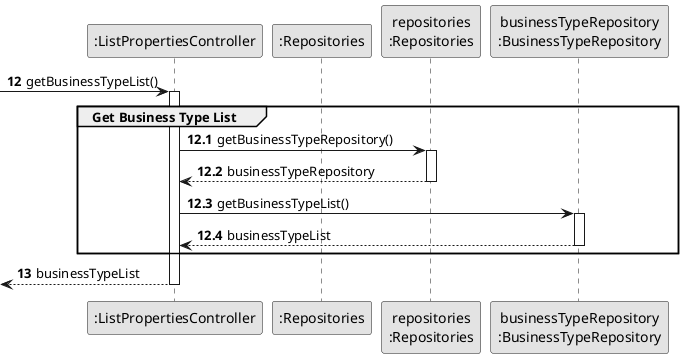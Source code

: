 @startuml
skinparam monochrome true
skinparam packageStyle rectangle
skinparam shadowing false


participant ":ListPropertiesController" as CTRL
participant ":Repositories" as ORG
participant "repositories\n:Repositories" as REPO
participant "businessTypeRepository\n:BusinessTypeRepository" as BusinessTypeRepository

autonumber 12
-> CTRL : getBusinessTypeList()

autonumber 12.1

activate CTRL
    group Get Business Type List

        CTRL -> REPO : getBusinessTypeRepository()
        activate REPO

            REPO --> CTRL: businessTypeRepository
        deactivate REPO

        CTRL -> BusinessTypeRepository: getBusinessTypeList()
                activate BusinessTypeRepository

                    BusinessTypeRepository --> CTRL: businessTypeList
                deactivate BusinessTypeRepository

    end group

    autonumber 13
    <-- CTRL: businessTypeList

deactivate CTRL


@enduml